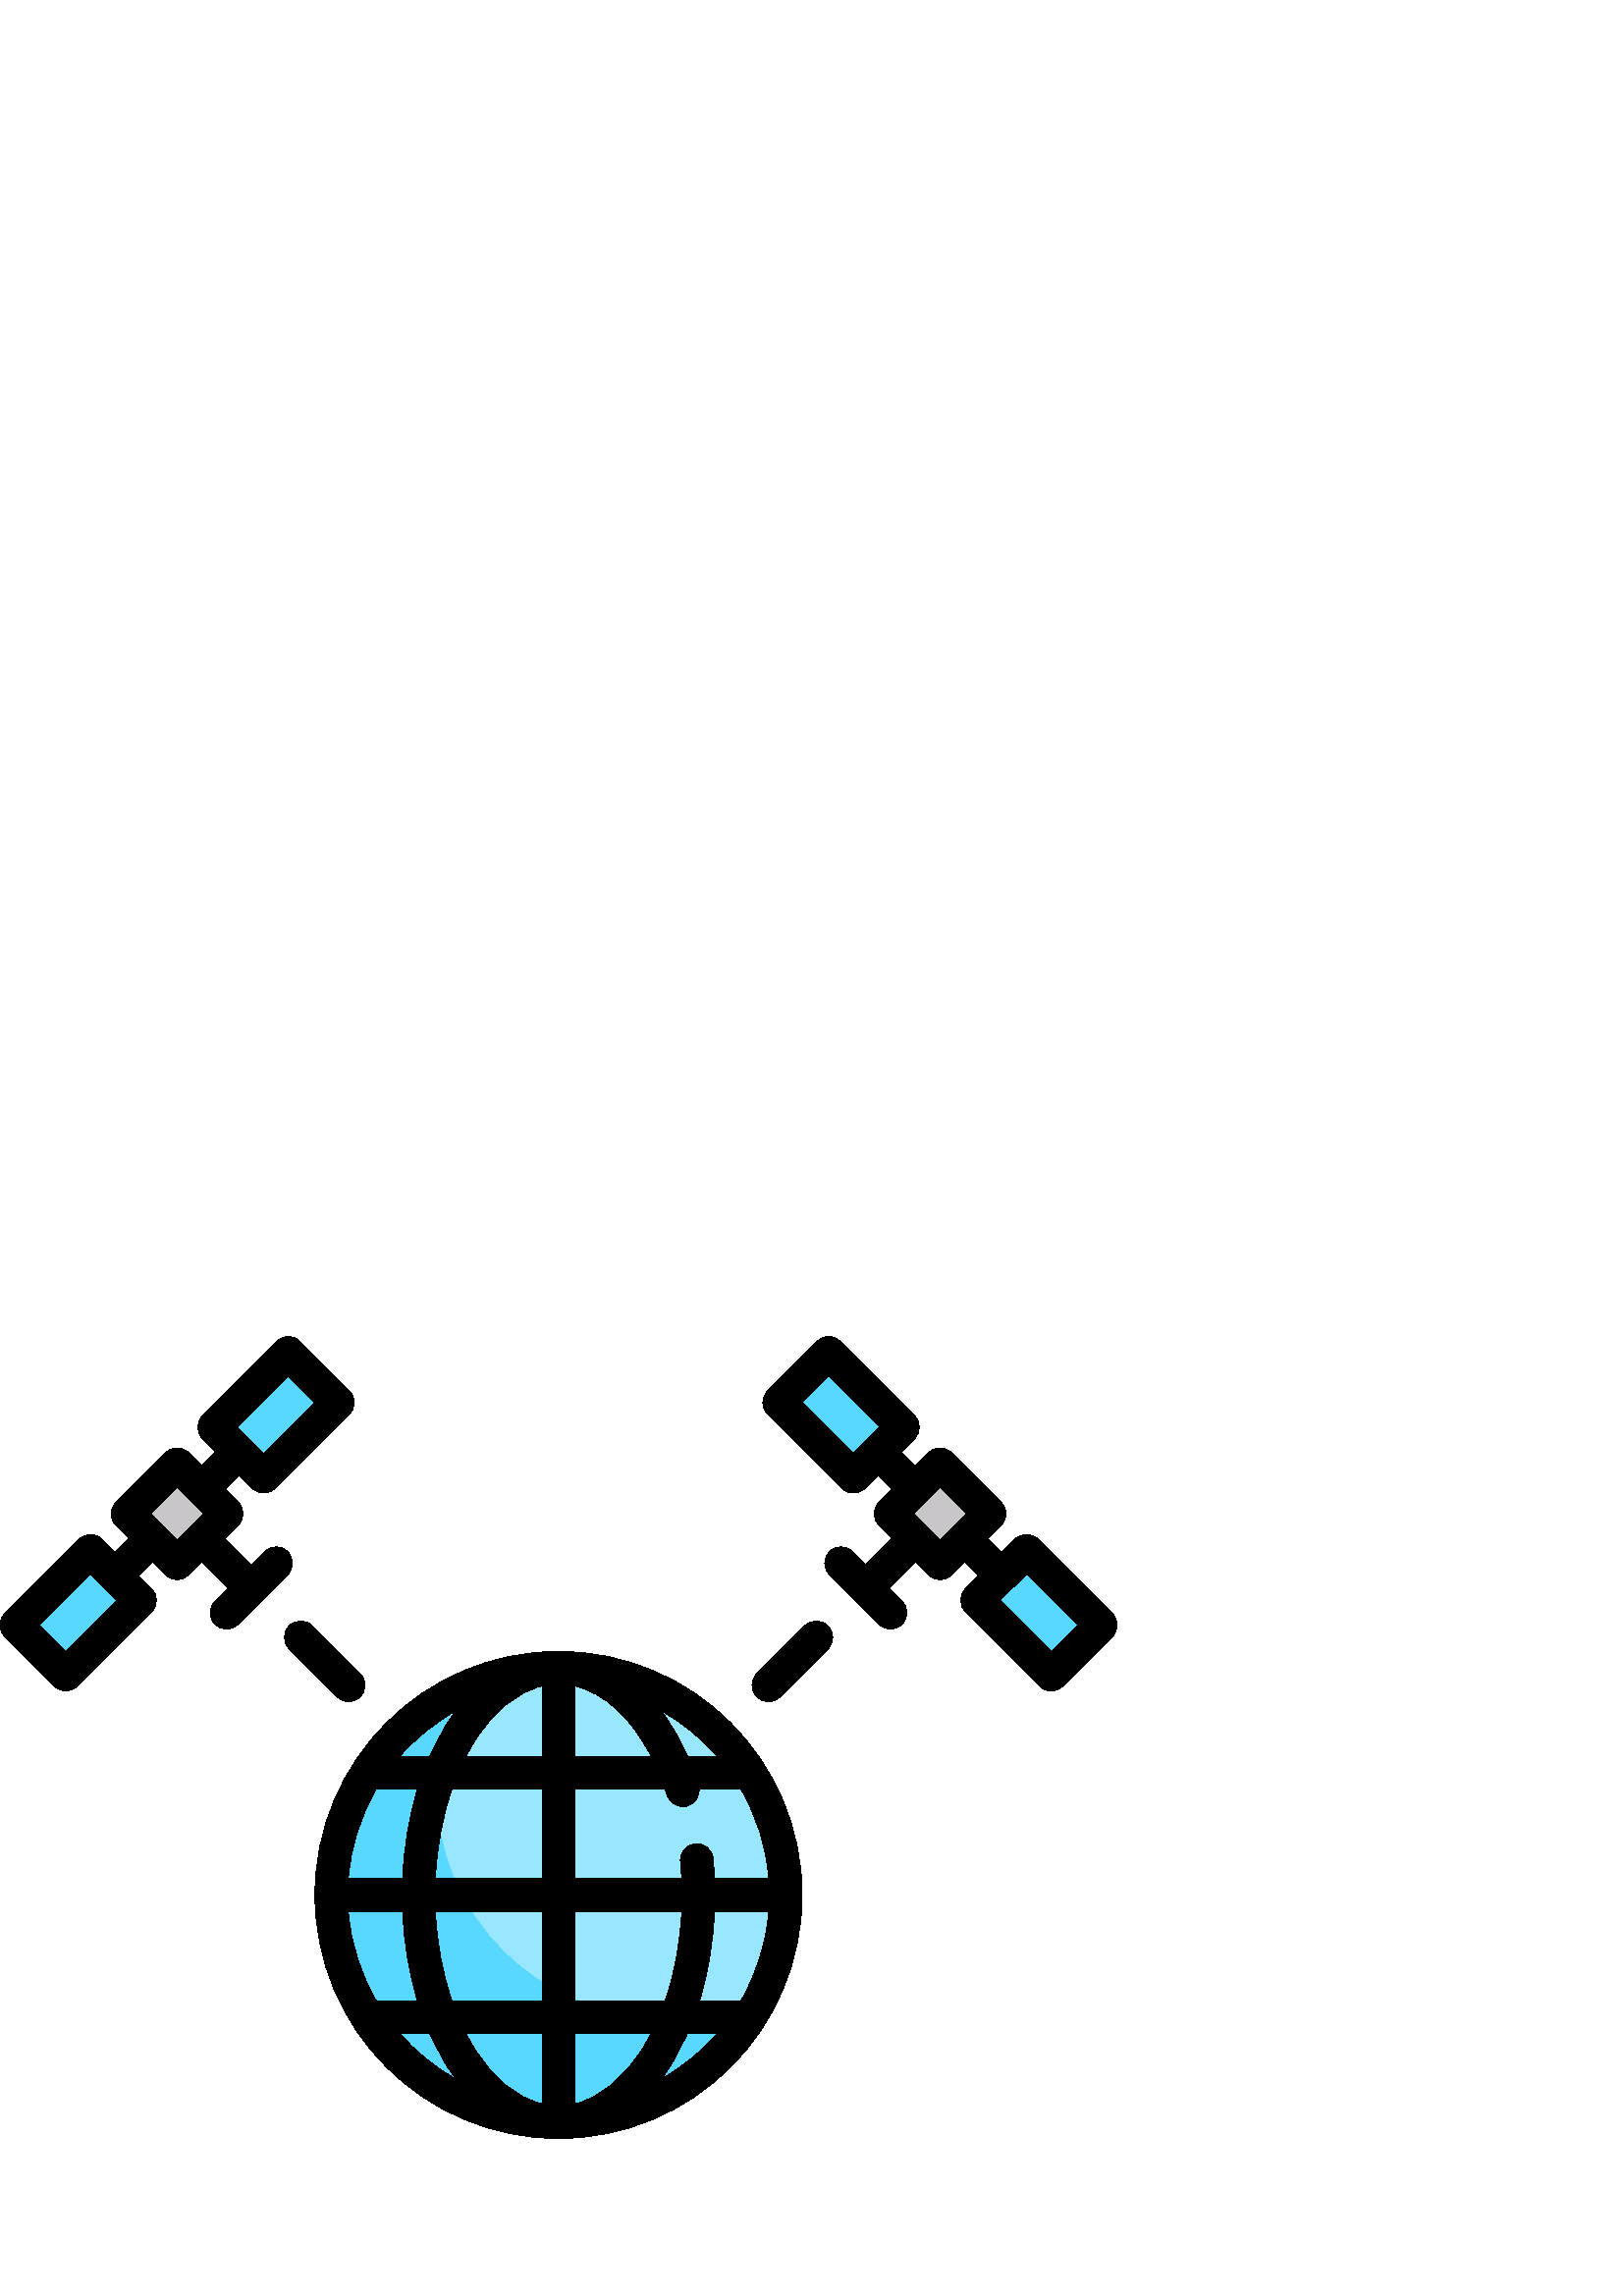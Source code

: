 %!PS-Adobe-3.0 EPSF-3.0
%%Pages: 1
%%DocumentData: Clean7Bit
%%LanguageLevel: 2
%%BoundingBox: 0 57 410 353
%%EndComments
%%BeginProlog
save
50 dict begin
/q { gsave } bind def
/Q { grestore } bind def
/cm { 6 array astore concat } bind def
/w { setlinewidth } bind def
/J { setlinecap } bind def
/j { setlinejoin } bind def
/M { setmiterlimit } bind def
/d { setdash } bind def
/m { moveto } bind def
/l { lineto } bind def
/c { curveto } bind def
/h { closepath } bind def
/re { exch dup neg 3 1 roll 5 3 roll moveto 0 rlineto
      0 exch rlineto 0 rlineto closepath } bind def
/S { stroke } bind def
/f { fill } bind def
/f* { eofill } bind def
/n { newpath } bind def
/W { clip } bind def
/W* { eoclip } bind def
/BT { } bind def
/ET { } bind def
/pdfmark where { pop globaldict /?pdfmark /exec load put }
    { globaldict begin /?pdfmark /pop load def /pdfmark
    /cleartomark load def end } ifelse
/BDC { mark 3 1 roll /BDC pdfmark } bind def
/EMC { mark /EMC pdfmark } bind def
/cairo_store_point { /cairo_point_y exch def /cairo_point_x exch def } def
/Tj { show currentpoint cairo_store_point } bind def
/TJ {
  {
    dup
    type /stringtype eq
    { show } { -0.001 mul 0 cairo_font_matrix dtransform rmoveto } ifelse
  } forall
  currentpoint cairo_store_point
} bind def
/cairo_selectfont { cairo_font_matrix aload pop pop pop 0 0 6 array astore
    cairo_font exch selectfont cairo_point_x cairo_point_y moveto } bind def
/Tf { pop /cairo_font exch def /cairo_font_matrix where
      { pop cairo_selectfont } if } bind def
/Td { matrix translate cairo_font_matrix matrix concatmatrix dup
      /cairo_font_matrix exch def dup 4 get exch 5 get cairo_store_point
      /cairo_font where { pop cairo_selectfont } if } bind def
/Tm { 2 copy 8 2 roll 6 array astore /cairo_font_matrix exch def
      cairo_store_point /cairo_font where { pop cairo_selectfont } if } bind def
/g { setgray } bind def
/rg { setrgbcolor } bind def
/d1 { setcachedevice } bind def
%%EndProlog
%%BeginSetup
%%EndSetup
%%Page: 1 1
%%BeginPageSetup
%%PageBoundingBox: 0 57 410 353
%%EndPageSetup
q 0 57 410 296 rectclip q
0.349 0.847 1 rg
303.871 345.618 m 331.07 318.419 l 312.934 300.286 l 285.734 327.481 l 
h
303.871 345.618 m f
376.406 273.079 m 403.605 245.88 l 385.469 227.747 l 358.27 254.942 l h
376.406 273.079 m f
0.788 0.776 0.792 rg
344.66 268.544 m 326.523 286.68 l 344.66 304.817 l 362.793 286.68 l h
344.66 268.544 m f
0.349 0.847 1 rg
123.867 327.485 m 96.668 300.286 l 78.531 318.423 l 105.73 345.622 l h
123.867 327.485 m f
51.336 254.942 m 24.137 227.747 l 6 245.884 l 33.199 273.079 l h
51.336 254.942 m f
0.788 0.776 0.792 rg
83.07 286.68 m 64.938 268.544 l 46.801 286.68 l 64.938 304.813 l h
83.07 286.68 m f
0.6 0.906 1 rg
288.086 147.094 m 288.086 101.098 250.797 63.809 204.797 63.809 c 158.801
 63.809 121.512 101.098 121.512 147.094 c 121.512 193.094 158.801 230.384
 204.797 230.384 c 250.797 230.384 288.086 193.094 288.086 147.094 c h
288.086 147.094 m f
0.349 0.847 1 rg
243.184 102.192 m 197.184 102.192 159.891 139.481 159.891 185.485 c 159.891
 198.567 162.992 210.895 168.367 221.911 c 140.652 208.387 121.508 180.016
 121.508 147.098 c 121.508 101.098 158.801 63.805 204.801 63.805 c 237.715
 63.805 266.09 82.95 279.613 110.669 c 268.598 105.294 256.266 102.192 243.184
 102.192 c h
243.184 102.192 m f
0 g
204.797 236.395 m 155.551 236.395 115.484 196.329 115.484 147.083 c 115.484
 97.837 155.551 57.77 204.797 57.77 c 254.047 57.77 294.109 97.837 294.109
 147.083 c 294.109 196.333 254.047 236.395 204.797 236.395 c h
271.562 108.137 m 256.449 108.137 l 259.594 118.348 261.469 129.477 261.957
 141.028 c 281.875 141.028 l 280.945 129.106 277.301 117.938 271.562 108.137
 c h
127.723 141.028 m 147.637 141.028 l 148.125 129.477 150.004 118.348 153.145
 108.137 c 138.035 108.137 l 132.297 117.938 128.652 129.106 127.723 141.028
 c h
137.969 185.919 m 153.113 185.919 l 149.98 175.708 148.113 164.579 147.633
 153.028 c 127.711 153.028 l 128.625 164.946 132.25 176.114 137.969 185.919
 c h
210.797 223.7 m 221.621 221.196 231.543 211.985 238.773 197.919 c 210.797
 197.919 l h
198.797 223.688 m 198.797 197.919 l 170.855 197.919 l 171.738 199.61 172.656
 201.262 173.629 202.848 c 180.691 214.313 189.465 221.512 198.797 223.688
 c h
198.797 185.919 m 198.797 153.028 l 159.645 153.028 l 160.172 164.743 162.25
 175.919 165.723 185.919 c h
159.648 141.028 m 198.797 141.028 l 198.797 108.137 l 165.762 108.137 l
 162.277 118.134 160.188 129.309 159.648 141.028 c h
198.797 96.137 m 198.797 70.481 l 189.465 72.653 180.691 79.852 173.629
 91.321 c 172.676 92.868 171.777 94.485 170.914 96.137 c h
210.797 70.481 m 210.797 96.137 l 238.68 96.137 l 237.82 94.485 236.922
 92.868 235.965 91.321 c 228.906 79.852 220.133 72.653 210.797 70.481 c 
h
210.797 108.137 m 210.797 141.028 l 249.949 141.028 l 249.41 129.309 247.32
 118.134 243.836 108.137 c h
261.973 153.028 m 261.867 155.509 261.707 157.981 261.477 160.423 c 261.164
 163.719 258.234 166.134 254.938 165.829 c 251.637 165.516 249.219 162.591
 249.531 159.29 c 249.727 157.223 249.867 155.13 249.965 153.028 c 210.797
 153.028 l 210.797 185.919 l 243.871 185.919 l 244.125 185.184 244.375 184.438
 244.613 183.684 c 245.629 180.528 249.004 178.79 252.16 179.802 c 254.84
 180.665 256.492 183.231 256.309 185.919 c 271.625 185.919 l 277.344 176.114
 280.973 164.946 281.883 153.028 c h
262.996 197.919 m 252.047 197.919 l 249.324 204.114 246.137 209.673 242.582
 214.512 c 250.301 210.169 257.203 204.544 262.996 197.919 c h
167.035 214.524 m 165.785 212.821 164.574 211.028 163.41 209.141 c 161.25
 205.63 159.305 201.868 157.562 197.919 c 146.598 197.919 l 152.398 204.548
 159.305 210.18 167.035 214.524 c h
146.699 96.137 m 157.609 96.137 l 159.344 92.227 161.27 88.505 163.41 85.028
 c 164.574 83.137 165.785 81.348 167.035 79.645 c 159.352 83.966 152.477
 89.555 146.699 96.137 c h
242.562 79.645 m 243.812 81.348 245.023 83.137 246.184 85.028 c 248.328
 88.505 250.254 92.227 251.984 96.137 c 262.898 96.137 l 257.121 89.555 
250.246 83.966 242.562 79.645 c h
242.562 79.645 m f
96.398 255.43 m 105.469 264.497 l 107.809 266.841 107.809 270.641 105.469
 272.981 c 103.125 275.325 99.324 275.325 96.98 272.981 c 92.156 268.157
 l 82.504 277.809 l 87.328 282.637 l 89.672 284.977 89.672 288.778 87.328
 291.122 c 82.504 295.946 l 87.621 301.067 l 92.449 296.239 l 93.621 295.067
 95.156 294.481 96.691 294.481 c 98.227 294.481 99.762 295.067 100.934 296.239
 c 128.141 323.446 l 130.484 325.79 130.484 329.591 128.141 331.93 c 110
 350.071 l 108.875 351.196 107.352 351.829 105.758 351.829 c 104.168 351.829
 102.641 351.196 101.516 350.071 c 74.309 322.86 l 71.965 320.52 71.965 
316.719 74.309 314.376 c 79.137 309.552 l 74.02 304.43 l 69.191 309.259 
l 66.848 311.602 63.051 311.602 60.707 309.259 c 42.566 291.122 l 41.441
 289.997 40.809 288.469 40.809 286.876 c 40.809 285.286 41.441 283.759 42.566
 282.634 c 47.395 277.809 l 42.277 272.692 l 37.449 277.516 l 35.105 279.86
 31.309 279.86 28.965 277.516 c 1.758 250.309 l -0.586 247.966 -0.586 244.169
 1.758 241.825 c 19.895 223.688 l 21.02 222.559 22.547 221.93 24.137 221.93
 c 25.73 221.93 27.258 222.559 28.379 223.688 c 55.59 250.895 l 57.934 253.239
 57.934 257.036 55.59 259.38 c 50.762 264.204 l 55.879 269.325 l 60.707 
264.497 l 61.879 263.325 63.414 262.739 64.949 262.739 c 66.484 262.739 
68.02 263.325 69.191 264.497 c 74.02 269.325 l 83.672 259.669 l 78.844 254.844
 l 76.5 252.501 76.5 248.7 78.844 246.36 c 80.016 245.188 81.551 244.602
 83.086 244.602 c 84.621 244.602 86.16 245.188 87.328 246.36 c 96.398 255.427
 l 96.398 255.427 96.398 255.43 96.398 255.43 c h
105.762 337.344 m 115.414 327.692 l 96.691 308.969 l 87.039 318.622 l h
24.137 236.415 m 14.484 246.067 l 33.207 264.79 l 42.859 255.137 l h
55.297 286.88 m 64.949 296.532 l 74.602 286.88 l 64.949 277.227 l h
55.297 286.88 m f
127.844 217.985 m 129.379 217.985 130.914 218.567 132.086 219.739 c 134.43
 222.083 134.43 225.884 132.086 228.227 c 114.535 245.774 l 112.195 248.118
 108.395 248.118 106.051 245.774 c 103.707 243.43 103.707 239.634 106.051
 237.29 c 123.602 219.739 l 124.773 218.571 126.309 217.985 127.844 217.985
 c h
127.844 217.985 m f
407.84 250.309 m 380.633 277.516 l 378.289 279.86 374.492 279.86 372.148
 277.516 c 367.32 272.692 l 362.203 277.809 l 367.031 282.634 l 368.156 
283.759 368.789 285.286 368.789 286.876 c 368.789 288.469 368.156 289.997
 367.031 291.122 c 348.891 309.259 l 346.547 311.602 342.75 311.602 340.406
 309.259 c 335.582 304.43 l 330.461 309.552 l 335.289 314.376 l 337.633 
316.719 337.633 320.52 335.289 322.86 c 308.082 350.071 l 306.957 351.196
 305.43 351.829 303.84 351.829 c 302.246 351.829 300.723 351.196 299.598
 350.071 c 281.457 331.93 l 279.113 329.587 279.113 325.79 281.457 323.446
 c 308.664 296.239 l 309.836 295.067 311.371 294.481 312.906 294.481 c 314.441
 294.481 315.98 295.067 317.152 296.239 c 321.977 301.067 l 327.094 295.946
 l 322.27 291.122 l 319.926 288.778 319.926 284.977 322.27 282.637 c 327.094
 277.809 l 317.441 268.157 l 312.617 272.981 l 310.273 275.325 306.473 275.325
 304.133 272.981 c 301.789 270.637 301.789 266.841 304.133 264.497 c 313.199
 255.43 l 313.199 255.43 313.199 255.43 313.199 255.427 c 313.199 255.427
 313.203 255.427 313.203 255.427 c 322.27 246.36 l 323.441 245.188 324.977
 244.602 326.512 244.602 c 328.047 244.602 329.582 245.188 330.754 246.36
 c 333.098 248.704 333.098 252.501 330.754 254.844 c 325.93 259.669 l 335.582
 269.325 l 340.406 264.497 l 341.578 263.325 343.113 262.739 344.648 262.739
 c 346.184 262.739 347.723 263.325 348.891 264.497 c 353.719 269.325 l 358.836
 264.204 l 354.012 259.38 l 351.668 257.036 351.668 253.235 354.012 250.895
 c 381.219 223.688 l 382.344 222.559 383.871 221.93 385.461 221.93 c 387.051
 221.93 388.578 222.559 389.703 223.688 c 407.84 241.825 l 410.184 244.169
 410.184 247.966 407.84 250.309 c h
294.184 327.688 m 303.836 337.341 l 322.559 318.622 l 312.906 308.966 l
 h
334.996 286.88 m 344.648 296.532 l 354.301 286.88 l 344.648 277.227 l h
385.461 236.415 m 366.738 255.137 l 376.391 264.79 l 395.113 246.067 l 
h
385.461 236.415 m f
295.059 245.774 m 277.512 228.227 l 275.168 225.884 275.168 222.083 277.512
 219.739 c 278.68 218.571 280.219 217.985 281.754 217.985 c 283.289 217.985
 284.824 218.567 285.996 219.739 c 303.543 237.29 l 305.887 239.634 305.887
 243.434 303.543 245.774 c 301.203 248.118 297.402 248.118 295.059 245.774
 c h
295.059 245.774 m f
Q Q
showpage
%%Trailer
end restore
%%EOF
